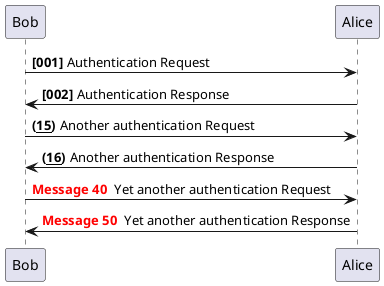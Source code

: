 @startuml
'你可以在双引号内指定编号的格式。
'格式是由 Java 的 DecimalFormat 类实现的：
'  (0 表示数字； # 也表示数字，但默认为 0)。
'你也可以用 HTML 标签来制定格式

autonumber "<b>[000]"
Bob -> Alice : Authentication Request
Bob <- Alice : Authentication Response

autonumber 15 "<b>(<u>##</u>)"
Bob -> Alice : Another authentication Request
Bob <- Alice : Another authentication Response

autonumber 40 10 "<font color=red><b>Message 0 "
Bob -> Alice : Yet another authentication Request
Bob <- Alice : Yet another authentication Response

@enduml